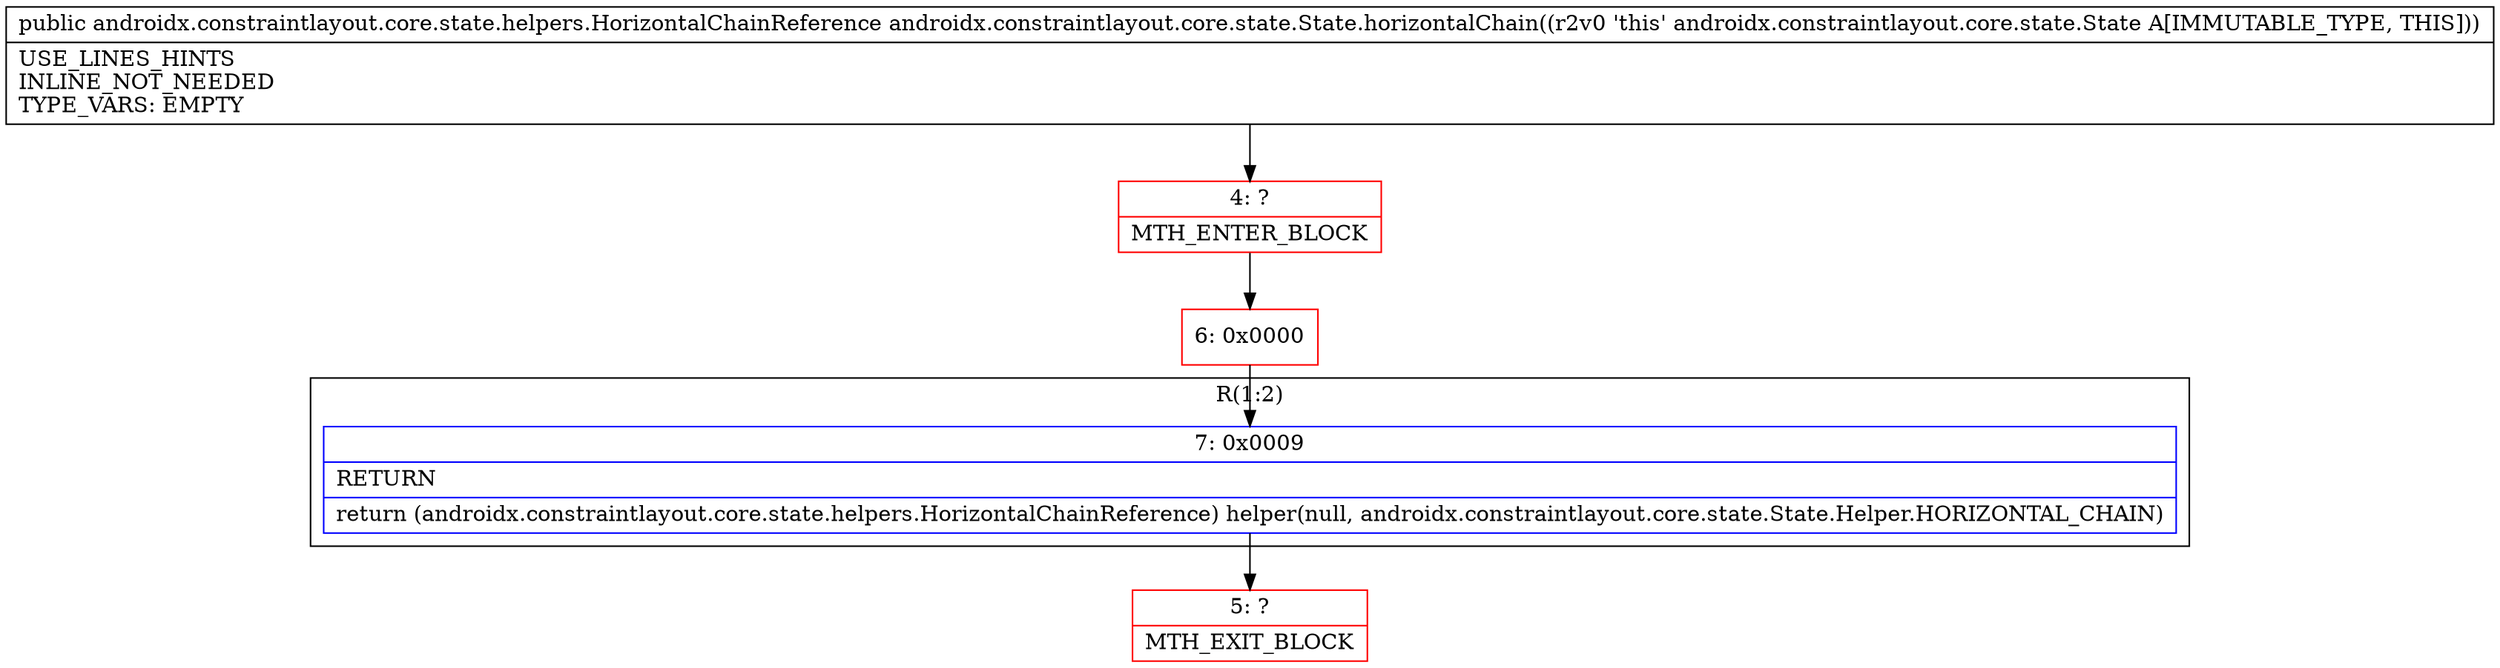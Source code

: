 digraph "CFG forandroidx.constraintlayout.core.state.State.horizontalChain()Landroidx\/constraintlayout\/core\/state\/helpers\/HorizontalChainReference;" {
subgraph cluster_Region_360807507 {
label = "R(1:2)";
node [shape=record,color=blue];
Node_7 [shape=record,label="{7\:\ 0x0009|RETURN\l|return (androidx.constraintlayout.core.state.helpers.HorizontalChainReference) helper(null, androidx.constraintlayout.core.state.State.Helper.HORIZONTAL_CHAIN)\l}"];
}
Node_4 [shape=record,color=red,label="{4\:\ ?|MTH_ENTER_BLOCK\l}"];
Node_6 [shape=record,color=red,label="{6\:\ 0x0000}"];
Node_5 [shape=record,color=red,label="{5\:\ ?|MTH_EXIT_BLOCK\l}"];
MethodNode[shape=record,label="{public androidx.constraintlayout.core.state.helpers.HorizontalChainReference androidx.constraintlayout.core.state.State.horizontalChain((r2v0 'this' androidx.constraintlayout.core.state.State A[IMMUTABLE_TYPE, THIS]))  | USE_LINES_HINTS\lINLINE_NOT_NEEDED\lTYPE_VARS: EMPTY\l}"];
MethodNode -> Node_4;Node_7 -> Node_5;
Node_4 -> Node_6;
Node_6 -> Node_7;
}

